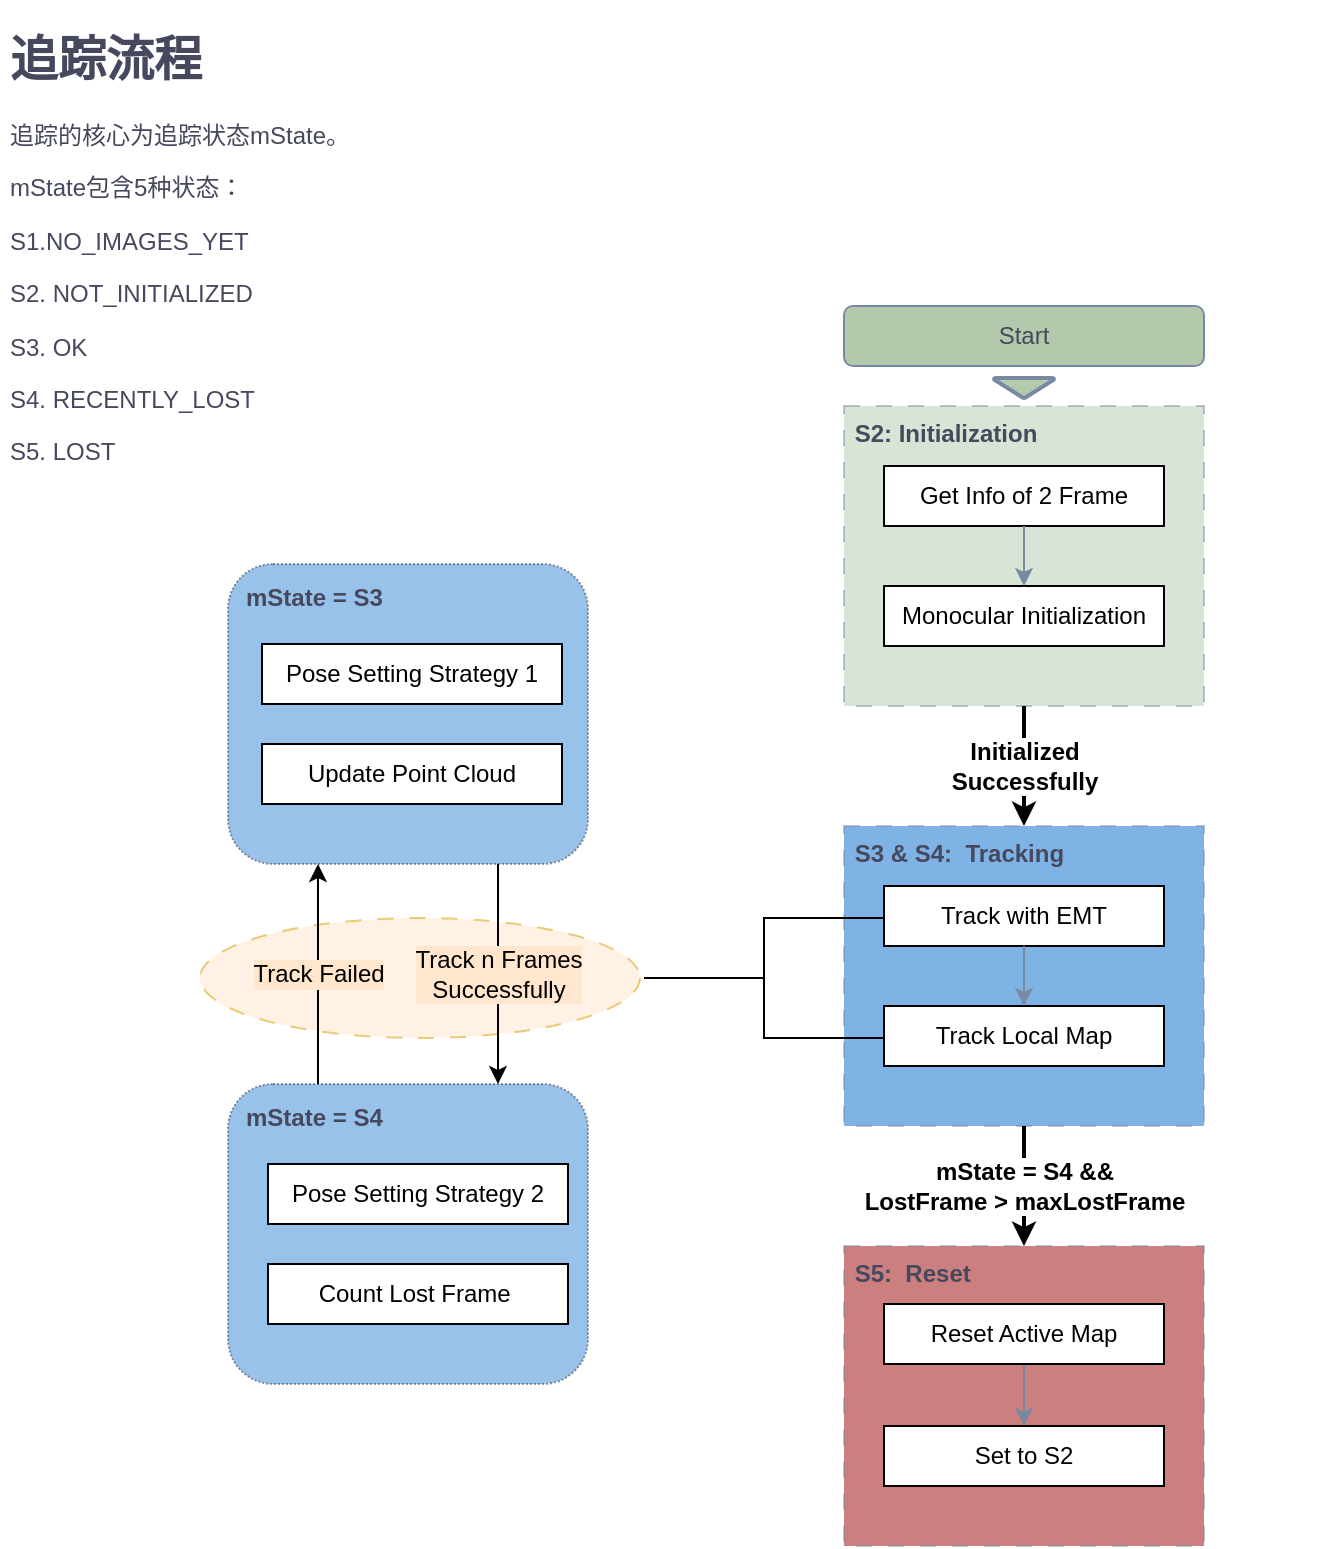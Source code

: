 <mxfile version="21.6.1" type="github">
  <diagram name="第 1 页" id="G7Pcc6TmtywT6FfzIDnz">
    <mxGraphModel dx="1365" dy="757" grid="1" gridSize="10" guides="1" tooltips="1" connect="1" arrows="1" fold="1" page="1" pageScale="1" pageWidth="827" pageHeight="1169" math="0" shadow="0">
      <root>
        <mxCell id="0" />
        <mxCell id="1" parent="0" />
        <mxCell id="YHTQ-3PsGmllSr9fGuL9-20" value="&lt;h1&gt;追踪流程&lt;/h1&gt;&lt;p&gt;追踪的核心为追踪状态mState。&lt;/p&gt;&lt;p&gt;mState包含5种状态：&lt;/p&gt;&lt;p&gt;&lt;span style=&quot;background-color: initial;&quot;&gt;S1.NO_IMAGES_YET&amp;nbsp;&lt;/span&gt;&lt;/p&gt;&lt;p&gt;&lt;span style=&quot;background-color: initial;&quot;&gt;S2. NOT_INITIALIZED&lt;/span&gt;&lt;/p&gt;&lt;p&gt;S3. OK&lt;/p&gt;&lt;p&gt;S4. RECENTLY_LOST&lt;/p&gt;&lt;p&gt;S5. LOST&lt;/p&gt;&lt;p&gt;&lt;br&gt;&lt;/p&gt;&lt;p&gt;&lt;br&gt;&lt;/p&gt;" style="text;html=1;strokeColor=none;fillColor=none;spacing=5;spacingTop=-20;whiteSpace=wrap;overflow=hidden;rounded=0;labelBackgroundColor=none;fontColor=#46495D;" vertex="1" parent="1">
          <mxGeometry x="110" y="30" width="222" height="240" as="geometry" />
        </mxCell>
        <mxCell id="YHTQ-3PsGmllSr9fGuL9-176" value="" style="group" vertex="1" connectable="0" parent="1">
          <mxGeometry x="273" y="173" width="502" height="620" as="geometry" />
        </mxCell>
        <mxCell id="YHTQ-3PsGmllSr9fGuL9-96" value="" style="group" vertex="1" connectable="0" parent="YHTQ-3PsGmllSr9fGuL9-176">
          <mxGeometry x="259" width="180" height="620" as="geometry" />
        </mxCell>
        <mxCell id="YHTQ-3PsGmllSr9fGuL9-46" value="" style="group;movable=1;resizable=1;rotatable=1;deletable=1;editable=1;locked=0;connectable=1;" vertex="1" connectable="0" parent="YHTQ-3PsGmllSr9fGuL9-96">
          <mxGeometry width="180" height="200" as="geometry" />
        </mxCell>
        <mxCell id="YHTQ-3PsGmllSr9fGuL9-36" value="Start" style="rounded=1;whiteSpace=wrap;html=1;fillColor=#B2C9AB;strokeColor=#788AA3;fontColor=#46495D;labelBackgroundColor=none;movable=1;resizable=1;rotatable=1;deletable=1;editable=1;locked=0;connectable=1;" vertex="1" parent="YHTQ-3PsGmllSr9fGuL9-46">
          <mxGeometry width="180" height="30" as="geometry" />
        </mxCell>
        <mxCell id="YHTQ-3PsGmllSr9fGuL9-37" value="" style="strokeWidth=2;html=1;shape=mxgraph.flowchart.merge_or_storage;whiteSpace=wrap;labelBackgroundColor=none;fillColor=#B2C9AB;strokeColor=#788AA3;fontColor=#46495D;movable=1;resizable=1;rotatable=1;deletable=1;editable=1;locked=0;connectable=1;" vertex="1" parent="YHTQ-3PsGmllSr9fGuL9-46">
          <mxGeometry x="75" y="36" width="30" height="10" as="geometry" />
        </mxCell>
        <mxCell id="YHTQ-3PsGmllSr9fGuL9-41" value="&lt;b&gt;&amp;nbsp;S2: Initialization&lt;/b&gt;" style="rounded=0;whiteSpace=wrap;html=1;strokeColor=#788AA3;fontColor=#46495D;fillColor=#B2C9AB;align=left;horizontal=1;verticalAlign=top;dashed=1;dashPattern=8 8;opacity=50;movable=1;resizable=1;rotatable=1;deletable=1;editable=1;locked=0;connectable=1;" vertex="1" parent="YHTQ-3PsGmllSr9fGuL9-46">
          <mxGeometry y="50" width="180" height="150" as="geometry" />
        </mxCell>
        <mxCell id="YHTQ-3PsGmllSr9fGuL9-42" value="Get Info of 2 Frame" style="rounded=0;whiteSpace=wrap;html=1;movable=1;resizable=1;rotatable=1;deletable=1;editable=1;locked=0;connectable=1;" vertex="1" parent="YHTQ-3PsGmllSr9fGuL9-46">
          <mxGeometry x="20" y="80" width="140" height="30" as="geometry" />
        </mxCell>
        <mxCell id="YHTQ-3PsGmllSr9fGuL9-44" value="Monocular Initialization" style="rounded=0;whiteSpace=wrap;html=1;movable=1;resizable=1;rotatable=1;deletable=1;editable=1;locked=0;connectable=1;" vertex="1" parent="YHTQ-3PsGmllSr9fGuL9-46">
          <mxGeometry x="20" y="140" width="140" height="30" as="geometry" />
        </mxCell>
        <mxCell id="YHTQ-3PsGmllSr9fGuL9-45" value="" style="edgeStyle=orthogonalEdgeStyle;rounded=0;orthogonalLoop=1;jettySize=auto;html=1;strokeColor=#788AA3;fontColor=#46495D;fillColor=#B2C9AB;movable=1;resizable=1;rotatable=1;deletable=1;editable=1;locked=0;connectable=1;" edge="1" parent="YHTQ-3PsGmllSr9fGuL9-46" source="YHTQ-3PsGmllSr9fGuL9-42" target="YHTQ-3PsGmllSr9fGuL9-44">
          <mxGeometry relative="1" as="geometry" />
        </mxCell>
        <mxCell id="YHTQ-3PsGmllSr9fGuL9-63" value="" style="group" vertex="1" connectable="0" parent="YHTQ-3PsGmllSr9fGuL9-96">
          <mxGeometry y="260" width="180" height="150" as="geometry" />
        </mxCell>
        <mxCell id="YHTQ-3PsGmllSr9fGuL9-49" value="&lt;b&gt;&amp;nbsp;S3 &amp;amp; S4:&amp;nbsp; Tracking&lt;/b&gt;" style="rounded=0;whiteSpace=wrap;html=1;strokeColor=#788AA3;fontColor=#46495D;fillColor=#0066CC;align=left;horizontal=1;verticalAlign=top;dashed=1;dashPattern=8 8;opacity=50;movable=1;resizable=1;rotatable=1;deletable=1;editable=1;locked=0;connectable=1;" vertex="1" parent="YHTQ-3PsGmllSr9fGuL9-63">
          <mxGeometry width="180" height="150" as="geometry" />
        </mxCell>
        <mxCell id="YHTQ-3PsGmllSr9fGuL9-57" value="Track with EMT" style="rounded=0;whiteSpace=wrap;html=1;movable=1;resizable=1;rotatable=1;deletable=1;editable=1;locked=0;connectable=1;" vertex="1" parent="YHTQ-3PsGmllSr9fGuL9-63">
          <mxGeometry x="20" y="30" width="140" height="30" as="geometry" />
        </mxCell>
        <mxCell id="YHTQ-3PsGmllSr9fGuL9-58" value="Track Local Map" style="rounded=0;whiteSpace=wrap;html=1;movable=1;resizable=1;rotatable=1;deletable=1;editable=1;locked=0;connectable=1;" vertex="1" parent="YHTQ-3PsGmllSr9fGuL9-63">
          <mxGeometry x="20" y="90" width="140" height="30" as="geometry" />
        </mxCell>
        <mxCell id="YHTQ-3PsGmllSr9fGuL9-59" value="" style="edgeStyle=orthogonalEdgeStyle;rounded=0;orthogonalLoop=1;jettySize=auto;html=1;strokeColor=#788AA3;fontFamily=Helvetica;fontSize=12;fontColor=#ffffff;fillColor=#B2C9AB;" edge="1" parent="YHTQ-3PsGmllSr9fGuL9-63" source="YHTQ-3PsGmllSr9fGuL9-57" target="YHTQ-3PsGmllSr9fGuL9-58">
          <mxGeometry relative="1" as="geometry" />
        </mxCell>
        <mxCell id="YHTQ-3PsGmllSr9fGuL9-64" value="" style="group" vertex="1" connectable="0" parent="YHTQ-3PsGmllSr9fGuL9-96">
          <mxGeometry y="470" width="180" height="150" as="geometry" />
        </mxCell>
        <mxCell id="YHTQ-3PsGmllSr9fGuL9-65" value="&lt;b&gt;&amp;nbsp;S5:&amp;nbsp; Reset&lt;/b&gt;" style="rounded=0;whiteSpace=wrap;html=1;strokeColor=#788AA3;fontColor=#46495D;fillColor=#990000;align=left;horizontal=1;verticalAlign=top;dashed=1;dashPattern=8 8;opacity=50;movable=1;resizable=1;rotatable=1;deletable=1;editable=1;locked=0;connectable=1;" vertex="1" parent="YHTQ-3PsGmllSr9fGuL9-64">
          <mxGeometry width="180" height="150" as="geometry" />
        </mxCell>
        <mxCell id="YHTQ-3PsGmllSr9fGuL9-77" value="" style="edgeStyle=orthogonalEdgeStyle;rounded=0;orthogonalLoop=1;jettySize=auto;html=1;strokeColor=#788AA3;fontFamily=Helvetica;fontSize=12;fontColor=#ffffff;fillColor=#B2C9AB;" edge="1" parent="YHTQ-3PsGmllSr9fGuL9-64" source="YHTQ-3PsGmllSr9fGuL9-66" target="YHTQ-3PsGmllSr9fGuL9-76">
          <mxGeometry relative="1" as="geometry" />
        </mxCell>
        <mxCell id="YHTQ-3PsGmllSr9fGuL9-66" value="Reset Active Map" style="rounded=0;whiteSpace=wrap;html=1;movable=1;resizable=1;rotatable=1;deletable=1;editable=1;locked=0;connectable=1;" vertex="1" parent="YHTQ-3PsGmllSr9fGuL9-64">
          <mxGeometry x="20" y="29" width="140" height="30" as="geometry" />
        </mxCell>
        <mxCell id="YHTQ-3PsGmllSr9fGuL9-76" value="Set to S2" style="rounded=0;whiteSpace=wrap;html=1;movable=1;resizable=1;rotatable=1;deletable=1;editable=1;locked=0;connectable=1;" vertex="1" parent="YHTQ-3PsGmllSr9fGuL9-64">
          <mxGeometry x="20" y="90" width="140" height="30" as="geometry" />
        </mxCell>
        <mxCell id="YHTQ-3PsGmllSr9fGuL9-69" value="Initialized&lt;br&gt;Successfully" style="edgeStyle=orthogonalEdgeStyle;rounded=0;orthogonalLoop=1;jettySize=auto;html=1;strokeColor=#000000;fontFamily=Helvetica;fontSize=12;fontColor=#000000;fillColor=#B2C9AB;fontStyle=1;strokeWidth=2;" edge="1" parent="YHTQ-3PsGmllSr9fGuL9-96" source="YHTQ-3PsGmllSr9fGuL9-41" target="YHTQ-3PsGmllSr9fGuL9-49">
          <mxGeometry relative="1" as="geometry" />
        </mxCell>
        <mxCell id="YHTQ-3PsGmllSr9fGuL9-80" value="mState = S4 &amp;amp;&amp;amp;&lt;br&gt;LostFrame &amp;gt; maxLostFrame" style="edgeStyle=orthogonalEdgeStyle;rounded=0;orthogonalLoop=1;jettySize=auto;html=1;strokeColor=#000000;fontFamily=Helvetica;fontSize=12;fontColor=#000000;fillColor=#B2C9AB;fontStyle=1;entryX=0.5;entryY=0;entryDx=0;entryDy=0;strokeWidth=2;" edge="1" parent="YHTQ-3PsGmllSr9fGuL9-96" source="YHTQ-3PsGmllSr9fGuL9-49" target="YHTQ-3PsGmllSr9fGuL9-65">
          <mxGeometry relative="1" as="geometry">
            <mxPoint x="90" y="550" as="targetPoint" />
          </mxGeometry>
        </mxCell>
        <mxCell id="YHTQ-3PsGmllSr9fGuL9-112" value="" style="strokeWidth=1;html=1;shape=mxgraph.flowchart.annotation_2;align=left;labelPosition=right;pointerEvents=1;rounded=0;strokeColor=default;fontFamily=Helvetica;fontSize=12;fontColor=#808080;fillColor=default;" vertex="1" parent="YHTQ-3PsGmllSr9fGuL9-176">
          <mxGeometry x="159" y="306" width="120" height="60" as="geometry" />
        </mxCell>
        <mxCell id="YHTQ-3PsGmllSr9fGuL9-173" value="" style="group" vertex="1" connectable="0" parent="YHTQ-3PsGmllSr9fGuL9-176">
          <mxGeometry y="129" width="220" height="410" as="geometry" />
        </mxCell>
        <mxCell id="YHTQ-3PsGmllSr9fGuL9-171" value="" style="ellipse;whiteSpace=wrap;html=1;rounded=0;strokeColor=#d79b00;fontFamily=Helvetica;fontSize=12;fillColor=#ffe6cc;dashed=1;dashPattern=8 8;opacity=50;" vertex="1" parent="YHTQ-3PsGmllSr9fGuL9-173">
          <mxGeometry x="-63" y="177" width="220" height="60" as="geometry" />
        </mxCell>
        <mxCell id="YHTQ-3PsGmllSr9fGuL9-161" value="" style="group" vertex="1" connectable="0" parent="YHTQ-3PsGmllSr9fGuL9-173">
          <mxGeometry x="-49" width="180" height="150" as="geometry" />
        </mxCell>
        <mxCell id="YHTQ-3PsGmllSr9fGuL9-151" value="&lt;div style=&quot;&quot;&gt;&lt;font color=&quot;#46495d&quot;&gt;&lt;b&gt;mState = S3&lt;/b&gt;&lt;/font&gt;&lt;/div&gt;" style="rounded=1;whiteSpace=wrap;html=1;strokeColor=default;fontFamily=Helvetica;fontSize=12;fontColor=default;fillColor=#0066CC;opacity=40;dashed=1;dashPattern=1 1;align=left;verticalAlign=top;horizontal=1;spacingLeft=4;spacing=5;" vertex="1" parent="YHTQ-3PsGmllSr9fGuL9-161">
          <mxGeometry width="180" height="150" as="geometry" />
        </mxCell>
        <mxCell id="YHTQ-3PsGmllSr9fGuL9-152" value="Update Point Cloud" style="rounded=0;whiteSpace=wrap;html=1;strokeColor=default;fontFamily=Helvetica;fontSize=12;fontColor=default;fillColor=default;" vertex="1" parent="YHTQ-3PsGmllSr9fGuL9-161">
          <mxGeometry x="17" y="90" width="150" height="30" as="geometry" />
        </mxCell>
        <mxCell id="YHTQ-3PsGmllSr9fGuL9-153" value="Pose Setting Strategy 1" style="rounded=0;whiteSpace=wrap;html=1;strokeColor=default;fontFamily=Helvetica;fontSize=12;fontColor=default;fillColor=default;" vertex="1" parent="YHTQ-3PsGmllSr9fGuL9-161">
          <mxGeometry x="17" y="40" width="150" height="30" as="geometry" />
        </mxCell>
        <mxCell id="YHTQ-3PsGmllSr9fGuL9-162" value="" style="group" vertex="1" connectable="0" parent="YHTQ-3PsGmllSr9fGuL9-173">
          <mxGeometry x="-49" y="260" width="180" height="150" as="geometry" />
        </mxCell>
        <mxCell id="YHTQ-3PsGmllSr9fGuL9-138" value="&lt;div style=&quot;&quot;&gt;&lt;font color=&quot;#46495d&quot;&gt;&lt;b&gt;mState = S4&lt;/b&gt;&lt;/font&gt;&lt;/div&gt;" style="rounded=1;whiteSpace=wrap;html=1;strokeColor=default;fontFamily=Helvetica;fontSize=12;fontColor=default;fillColor=#0066CC;opacity=40;dashed=1;dashPattern=1 1;align=left;verticalAlign=top;horizontal=1;spacingLeft=4;spacing=5;" vertex="1" parent="YHTQ-3PsGmllSr9fGuL9-162">
          <mxGeometry width="180" height="150" as="geometry" />
        </mxCell>
        <mxCell id="YHTQ-3PsGmllSr9fGuL9-143" value="Count Lost Frame&amp;nbsp;" style="rounded=0;whiteSpace=wrap;html=1;strokeColor=default;fontFamily=Helvetica;fontSize=12;fontColor=default;fillColor=default;" vertex="1" parent="YHTQ-3PsGmllSr9fGuL9-162">
          <mxGeometry x="20" y="90" width="150" height="30" as="geometry" />
        </mxCell>
        <mxCell id="YHTQ-3PsGmllSr9fGuL9-144" value="Pose Setting Strategy 2" style="rounded=0;whiteSpace=wrap;html=1;strokeColor=default;fontFamily=Helvetica;fontSize=12;fontColor=default;fillColor=default;" vertex="1" parent="YHTQ-3PsGmllSr9fGuL9-162">
          <mxGeometry x="20" y="40" width="150" height="30" as="geometry" />
        </mxCell>
        <mxCell id="YHTQ-3PsGmllSr9fGuL9-155" value="Track n Frames &lt;br&gt;Successfully" style="edgeStyle=orthogonalEdgeStyle;rounded=0;orthogonalLoop=1;jettySize=auto;html=1;exitX=0.75;exitY=1;exitDx=0;exitDy=0;entryX=0.75;entryY=0;entryDx=0;entryDy=0;strokeColor=#000000;fontFamily=Helvetica;fontSize=12;fontColor=#000000;fillColor=#B2C9AB;labelBackgroundColor=#FFE6CC;" edge="1" parent="YHTQ-3PsGmllSr9fGuL9-173" source="YHTQ-3PsGmllSr9fGuL9-151" target="YHTQ-3PsGmllSr9fGuL9-138">
          <mxGeometry relative="1" as="geometry" />
        </mxCell>
        <mxCell id="YHTQ-3PsGmllSr9fGuL9-156" value="Track Failed" style="edgeStyle=orthogonalEdgeStyle;rounded=0;orthogonalLoop=1;jettySize=auto;html=1;exitX=0.25;exitY=0;exitDx=0;exitDy=0;entryX=0.25;entryY=1;entryDx=0;entryDy=0;strokeColor=#000000;fontFamily=Helvetica;fontSize=12;fontColor=#000000;fillColor=#B2C9AB;labelBackgroundColor=#FFE6CC;" edge="1" parent="YHTQ-3PsGmllSr9fGuL9-173" source="YHTQ-3PsGmllSr9fGuL9-138" target="YHTQ-3PsGmllSr9fGuL9-151">
          <mxGeometry relative="1" as="geometry" />
        </mxCell>
      </root>
    </mxGraphModel>
  </diagram>
</mxfile>
